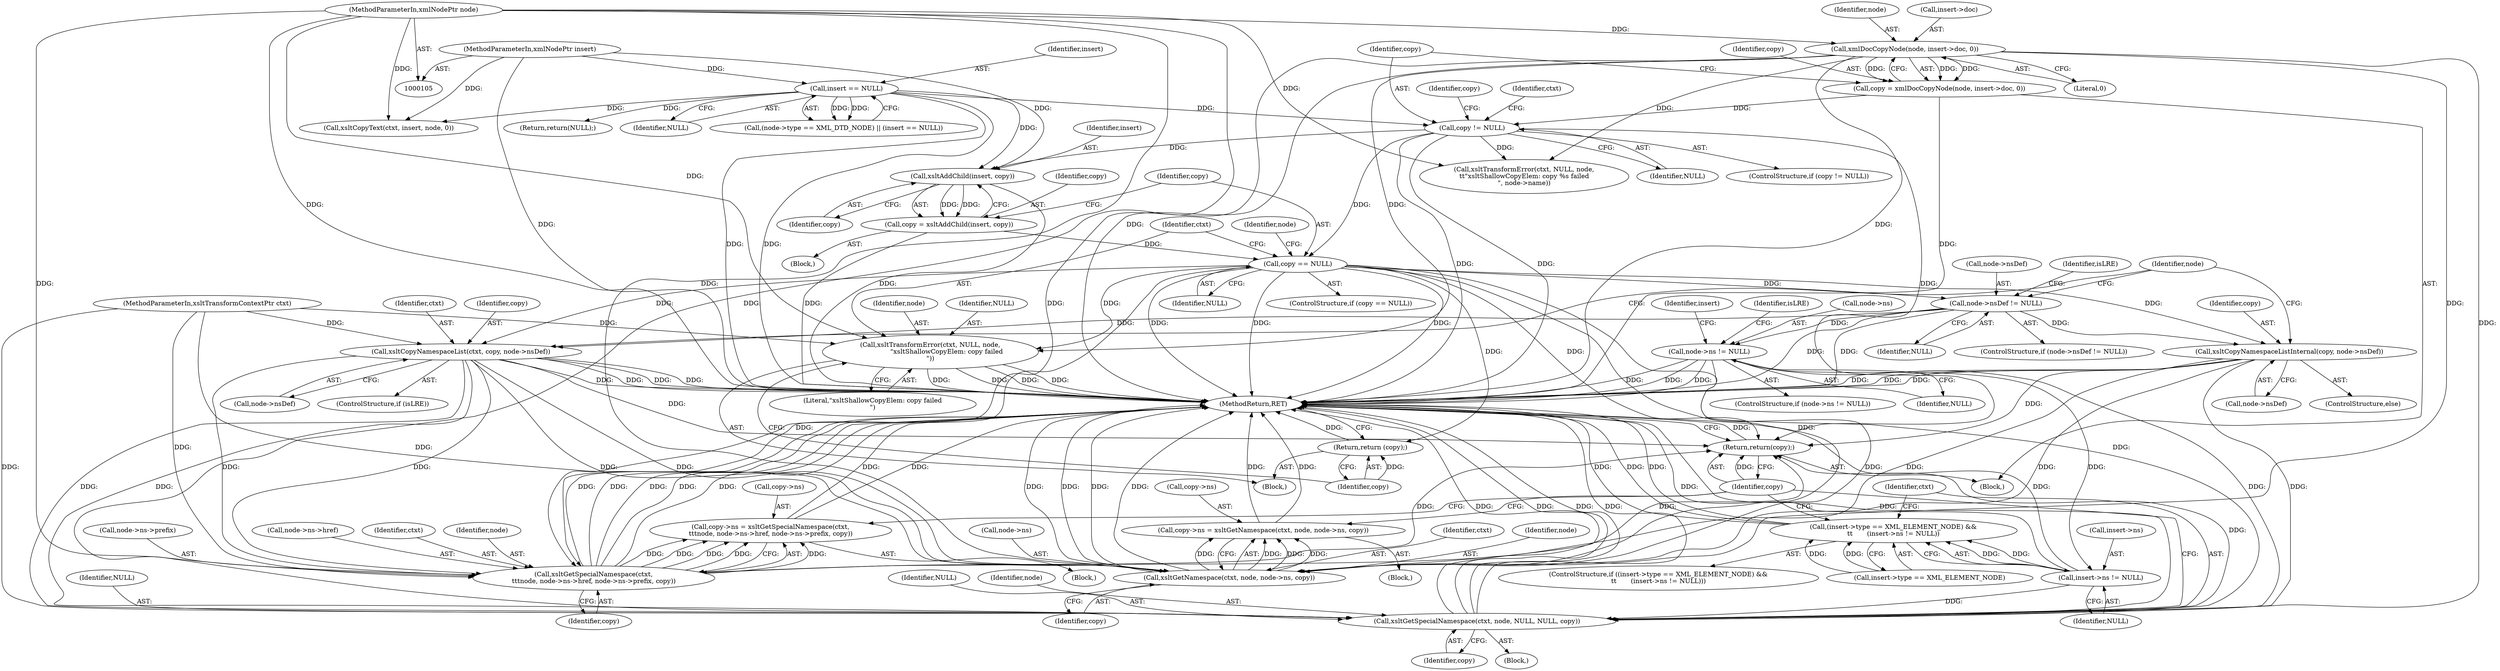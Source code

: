 digraph "0_Chrome_96dbafe288dbe2f0cc45fa3c39daf6d0c37acbab_43@API" {
"1000168" [label="(Call,copy == NULL)"];
"1000162" [label="(Call,copy = xsltAddChild(insert, copy))"];
"1000164" [label="(Call,xsltAddChild(insert, copy))"];
"1000119" [label="(Call,insert == NULL)"];
"1000108" [label="(MethodParameterIn,xmlNodePtr insert)"];
"1000151" [label="(Call,copy != NULL)"];
"1000142" [label="(Call,copy = xmlDocCopyNode(node, insert->doc, 0))"];
"1000144" [label="(Call,xmlDocCopyNode(node, insert->doc, 0))"];
"1000107" [label="(MethodParameterIn,xmlNodePtr node)"];
"1000172" [label="(Call,xsltTransformError(ctxt, NULL, node,\n                \"xsltShallowCopyElem: copy failed\n\"))"];
"1000177" [label="(Return,return (copy);)"];
"1000187" [label="(Call,node->nsDef != NULL)"];
"1000195" [label="(Call,xsltCopyNamespaceList(ctxt, copy, node->nsDef))"];
"1000221" [label="(Call,xsltGetNamespace(ctxt, node, node->ns, copy))"];
"1000217" [label="(Call,copy->ns = xsltGetNamespace(ctxt, node, node->ns, copy))"];
"1000278" [label="(Return,return(copy);)"];
"1000234" [label="(Call,xsltGetSpecialNamespace(ctxt,\n\t\t\tnode, node->ns->href, node->ns->prefix, copy))"];
"1000230" [label="(Call,copy->ns = xsltGetSpecialNamespace(ctxt,\n\t\t\tnode, node->ns->href, node->ns->prefix, copy))"];
"1000262" [label="(Call,xsltGetSpecialNamespace(ctxt, node, NULL, NULL, copy))"];
"1000202" [label="(Call,xsltCopyNamespaceListInternal(copy, node->nsDef))"];
"1000208" [label="(Call,node->ns != NULL)"];
"1000256" [label="(Call,insert->ns != NULL)"];
"1000250" [label="(Call,(insert->type == XML_ELEMENT_NODE) &&\n\t\t       (insert->ns != NULL))"];
"1000175" [label="(Identifier,node)"];
"1000249" [label="(ControlStructure,if ((insert->type == XML_ELEMENT_NODE) &&\n\t\t       (insert->ns != NULL)))"];
"1000195" [label="(Call,xsltCopyNamespaceList(ctxt, copy, node->nsDef))"];
"1000142" [label="(Call,copy = xmlDocCopyNode(node, insert->doc, 0))"];
"1000153" [label="(Identifier,NULL)"];
"1000235" [label="(Identifier,ctxt)"];
"1000251" [label="(Call,insert->type == XML_ELEMENT_NODE)"];
"1000267" [label="(Identifier,copy)"];
"1000266" [label="(Identifier,NULL)"];
"1000177" [label="(Return,return (copy);)"];
"1000150" [label="(ControlStructure,if (copy != NULL))"];
"1000216" [label="(Block,)"];
"1000257" [label="(Call,insert->ns)"];
"1000169" [label="(Identifier,copy)"];
"1000106" [label="(MethodParameterIn,xsltTransformContextPtr ctxt)"];
"1000280" [label="(MethodReturn,RET)"];
"1000198" [label="(Call,node->nsDef)"];
"1000145" [label="(Identifier,node)"];
"1000193" [label="(ControlStructure,if (isLRE))"];
"1000212" [label="(Identifier,NULL)"];
"1000236" [label="(Identifier,node)"];
"1000217" [label="(Call,copy->ns = xsltGetNamespace(ctxt, node, node->ns, copy))"];
"1000166" [label="(Identifier,copy)"];
"1000121" [label="(Identifier,NULL)"];
"1000182" [label="(Identifier,node)"];
"1000194" [label="(Identifier,isLRE)"];
"1000210" [label="(Identifier,node)"];
"1000162" [label="(Call,copy = xsltAddChild(insert, copy))"];
"1000108" [label="(MethodParameterIn,xmlNodePtr insert)"];
"1000242" [label="(Call,node->ns->prefix)"];
"1000163" [label="(Identifier,copy)"];
"1000265" [label="(Identifier,NULL)"];
"1000261" [label="(Block,)"];
"1000203" [label="(Identifier,copy)"];
"1000176" [label="(Literal,\"xsltShallowCopyElem: copy failed\n\")"];
"1000209" [label="(Call,node->ns)"];
"1000222" [label="(Identifier,ctxt)"];
"1000260" [label="(Identifier,NULL)"];
"1000229" [label="(Block,)"];
"1000152" [label="(Identifier,copy)"];
"1000207" [label="(ControlStructure,if (node->ns != NULL))"];
"1000263" [label="(Identifier,ctxt)"];
"1000137" [label="(Call,xsltCopyText(ctxt, insert, node, 0))"];
"1000204" [label="(Call,node->nsDef)"];
"1000234" [label="(Call,xsltGetSpecialNamespace(ctxt,\n\t\t\tnode, node->ns->href, node->ns->prefix, copy))"];
"1000191" [label="(Identifier,NULL)"];
"1000171" [label="(Block,)"];
"1000256" [label="(Call,insert->ns != NULL)"];
"1000188" [label="(Call,node->nsDef)"];
"1000279" [label="(Identifier,copy)"];
"1000143" [label="(Identifier,copy)"];
"1000250" [label="(Call,(insert->type == XML_ELEMENT_NODE) &&\n\t\t       (insert->ns != NULL))"];
"1000262" [label="(Call,xsltGetSpecialNamespace(ctxt, node, NULL, NULL, copy))"];
"1000154" [label="(Block,)"];
"1000119" [label="(Call,insert == NULL)"];
"1000237" [label="(Call,node->ns->href)"];
"1000110" [label="(Block,)"];
"1000173" [label="(Identifier,ctxt)"];
"1000170" [label="(Identifier,NULL)"];
"1000253" [label="(Identifier,insert)"];
"1000270" [label="(Call,xsltTransformError(ctxt, NULL, node,\n\t\t\"xsltShallowCopyElem: copy %s failed\n\", node->name))"];
"1000223" [label="(Identifier,node)"];
"1000151" [label="(Call,copy != NULL)"];
"1000113" [label="(Call,(node->type == XML_DTD_NODE) || (insert == NULL))"];
"1000164" [label="(Call,xsltAddChild(insert, copy))"];
"1000165" [label="(Identifier,insert)"];
"1000107" [label="(MethodParameterIn,xmlNodePtr node)"];
"1000202" [label="(Call,xsltCopyNamespaceListInternal(copy, node->nsDef))"];
"1000197" [label="(Identifier,copy)"];
"1000149" [label="(Literal,0)"];
"1000122" [label="(Return,return(NULL);)"];
"1000187" [label="(Call,node->nsDef != NULL)"];
"1000196" [label="(Identifier,ctxt)"];
"1000231" [label="(Call,copy->ns)"];
"1000167" [label="(ControlStructure,if (copy == NULL))"];
"1000146" [label="(Call,insert->doc)"];
"1000144" [label="(Call,xmlDocCopyNode(node, insert->doc, 0))"];
"1000157" [label="(Identifier,copy)"];
"1000168" [label="(Call,copy == NULL)"];
"1000227" [label="(Identifier,copy)"];
"1000186" [label="(ControlStructure,if (node->nsDef != NULL))"];
"1000174" [label="(Identifier,NULL)"];
"1000221" [label="(Call,xsltGetNamespace(ctxt, node, node->ns, copy))"];
"1000230" [label="(Call,copy->ns = xsltGetSpecialNamespace(ctxt,\n\t\t\tnode, node->ns->href, node->ns->prefix, copy))"];
"1000271" [label="(Identifier,ctxt)"];
"1000178" [label="(Identifier,copy)"];
"1000201" [label="(ControlStructure,else)"];
"1000120" [label="(Identifier,insert)"];
"1000247" [label="(Identifier,copy)"];
"1000224" [label="(Call,node->ns)"];
"1000264" [label="(Identifier,node)"];
"1000278" [label="(Return,return(copy);)"];
"1000208" [label="(Call,node->ns != NULL)"];
"1000218" [label="(Call,copy->ns)"];
"1000172" [label="(Call,xsltTransformError(ctxt, NULL, node,\n                \"xsltShallowCopyElem: copy failed\n\"))"];
"1000215" [label="(Identifier,isLRE)"];
"1000168" -> "1000167"  [label="AST: "];
"1000168" -> "1000170"  [label="CFG: "];
"1000169" -> "1000168"  [label="AST: "];
"1000170" -> "1000168"  [label="AST: "];
"1000173" -> "1000168"  [label="CFG: "];
"1000182" -> "1000168"  [label="CFG: "];
"1000168" -> "1000280"  [label="DDG: "];
"1000168" -> "1000280"  [label="DDG: "];
"1000168" -> "1000280"  [label="DDG: "];
"1000162" -> "1000168"  [label="DDG: "];
"1000151" -> "1000168"  [label="DDG: "];
"1000168" -> "1000172"  [label="DDG: "];
"1000168" -> "1000177"  [label="DDG: "];
"1000168" -> "1000187"  [label="DDG: "];
"1000168" -> "1000195"  [label="DDG: "];
"1000168" -> "1000202"  [label="DDG: "];
"1000168" -> "1000221"  [label="DDG: "];
"1000168" -> "1000234"  [label="DDG: "];
"1000168" -> "1000262"  [label="DDG: "];
"1000168" -> "1000278"  [label="DDG: "];
"1000162" -> "1000154"  [label="AST: "];
"1000162" -> "1000164"  [label="CFG: "];
"1000163" -> "1000162"  [label="AST: "];
"1000164" -> "1000162"  [label="AST: "];
"1000169" -> "1000162"  [label="CFG: "];
"1000162" -> "1000280"  [label="DDG: "];
"1000164" -> "1000162"  [label="DDG: "];
"1000164" -> "1000162"  [label="DDG: "];
"1000164" -> "1000166"  [label="CFG: "];
"1000165" -> "1000164"  [label="AST: "];
"1000166" -> "1000164"  [label="AST: "];
"1000164" -> "1000280"  [label="DDG: "];
"1000119" -> "1000164"  [label="DDG: "];
"1000108" -> "1000164"  [label="DDG: "];
"1000151" -> "1000164"  [label="DDG: "];
"1000119" -> "1000113"  [label="AST: "];
"1000119" -> "1000121"  [label="CFG: "];
"1000120" -> "1000119"  [label="AST: "];
"1000121" -> "1000119"  [label="AST: "];
"1000113" -> "1000119"  [label="CFG: "];
"1000119" -> "1000280"  [label="DDG: "];
"1000119" -> "1000280"  [label="DDG: "];
"1000119" -> "1000113"  [label="DDG: "];
"1000119" -> "1000113"  [label="DDG: "];
"1000108" -> "1000119"  [label="DDG: "];
"1000119" -> "1000122"  [label="DDG: "];
"1000119" -> "1000137"  [label="DDG: "];
"1000119" -> "1000151"  [label="DDG: "];
"1000108" -> "1000105"  [label="AST: "];
"1000108" -> "1000280"  [label="DDG: "];
"1000108" -> "1000137"  [label="DDG: "];
"1000151" -> "1000150"  [label="AST: "];
"1000151" -> "1000153"  [label="CFG: "];
"1000152" -> "1000151"  [label="AST: "];
"1000153" -> "1000151"  [label="AST: "];
"1000157" -> "1000151"  [label="CFG: "];
"1000271" -> "1000151"  [label="CFG: "];
"1000151" -> "1000280"  [label="DDG: "];
"1000151" -> "1000280"  [label="DDG: "];
"1000142" -> "1000151"  [label="DDG: "];
"1000151" -> "1000270"  [label="DDG: "];
"1000151" -> "1000278"  [label="DDG: "];
"1000142" -> "1000110"  [label="AST: "];
"1000142" -> "1000144"  [label="CFG: "];
"1000143" -> "1000142"  [label="AST: "];
"1000144" -> "1000142"  [label="AST: "];
"1000152" -> "1000142"  [label="CFG: "];
"1000142" -> "1000280"  [label="DDG: "];
"1000144" -> "1000142"  [label="DDG: "];
"1000144" -> "1000142"  [label="DDG: "];
"1000144" -> "1000142"  [label="DDG: "];
"1000144" -> "1000149"  [label="CFG: "];
"1000145" -> "1000144"  [label="AST: "];
"1000146" -> "1000144"  [label="AST: "];
"1000149" -> "1000144"  [label="AST: "];
"1000144" -> "1000280"  [label="DDG: "];
"1000144" -> "1000280"  [label="DDG: "];
"1000107" -> "1000144"  [label="DDG: "];
"1000144" -> "1000172"  [label="DDG: "];
"1000144" -> "1000221"  [label="DDG: "];
"1000144" -> "1000234"  [label="DDG: "];
"1000144" -> "1000262"  [label="DDG: "];
"1000144" -> "1000270"  [label="DDG: "];
"1000107" -> "1000105"  [label="AST: "];
"1000107" -> "1000280"  [label="DDG: "];
"1000107" -> "1000137"  [label="DDG: "];
"1000107" -> "1000172"  [label="DDG: "];
"1000107" -> "1000221"  [label="DDG: "];
"1000107" -> "1000234"  [label="DDG: "];
"1000107" -> "1000262"  [label="DDG: "];
"1000107" -> "1000270"  [label="DDG: "];
"1000172" -> "1000171"  [label="AST: "];
"1000172" -> "1000176"  [label="CFG: "];
"1000173" -> "1000172"  [label="AST: "];
"1000174" -> "1000172"  [label="AST: "];
"1000175" -> "1000172"  [label="AST: "];
"1000176" -> "1000172"  [label="AST: "];
"1000178" -> "1000172"  [label="CFG: "];
"1000172" -> "1000280"  [label="DDG: "];
"1000172" -> "1000280"  [label="DDG: "];
"1000172" -> "1000280"  [label="DDG: "];
"1000172" -> "1000280"  [label="DDG: "];
"1000106" -> "1000172"  [label="DDG: "];
"1000177" -> "1000171"  [label="AST: "];
"1000177" -> "1000178"  [label="CFG: "];
"1000178" -> "1000177"  [label="AST: "];
"1000280" -> "1000177"  [label="CFG: "];
"1000177" -> "1000280"  [label="DDG: "];
"1000178" -> "1000177"  [label="DDG: "];
"1000187" -> "1000186"  [label="AST: "];
"1000187" -> "1000191"  [label="CFG: "];
"1000188" -> "1000187"  [label="AST: "];
"1000191" -> "1000187"  [label="AST: "];
"1000194" -> "1000187"  [label="CFG: "];
"1000210" -> "1000187"  [label="CFG: "];
"1000187" -> "1000280"  [label="DDG: "];
"1000187" -> "1000280"  [label="DDG: "];
"1000187" -> "1000195"  [label="DDG: "];
"1000187" -> "1000202"  [label="DDG: "];
"1000187" -> "1000208"  [label="DDG: "];
"1000195" -> "1000193"  [label="AST: "];
"1000195" -> "1000198"  [label="CFG: "];
"1000196" -> "1000195"  [label="AST: "];
"1000197" -> "1000195"  [label="AST: "];
"1000198" -> "1000195"  [label="AST: "];
"1000210" -> "1000195"  [label="CFG: "];
"1000195" -> "1000280"  [label="DDG: "];
"1000195" -> "1000280"  [label="DDG: "];
"1000195" -> "1000280"  [label="DDG: "];
"1000195" -> "1000280"  [label="DDG: "];
"1000106" -> "1000195"  [label="DDG: "];
"1000195" -> "1000221"  [label="DDG: "];
"1000195" -> "1000221"  [label="DDG: "];
"1000195" -> "1000234"  [label="DDG: "];
"1000195" -> "1000234"  [label="DDG: "];
"1000195" -> "1000262"  [label="DDG: "];
"1000195" -> "1000262"  [label="DDG: "];
"1000195" -> "1000278"  [label="DDG: "];
"1000221" -> "1000217"  [label="AST: "];
"1000221" -> "1000227"  [label="CFG: "];
"1000222" -> "1000221"  [label="AST: "];
"1000223" -> "1000221"  [label="AST: "];
"1000224" -> "1000221"  [label="AST: "];
"1000227" -> "1000221"  [label="AST: "];
"1000217" -> "1000221"  [label="CFG: "];
"1000221" -> "1000280"  [label="DDG: "];
"1000221" -> "1000280"  [label="DDG: "];
"1000221" -> "1000280"  [label="DDG: "];
"1000221" -> "1000280"  [label="DDG: "];
"1000221" -> "1000217"  [label="DDG: "];
"1000221" -> "1000217"  [label="DDG: "];
"1000221" -> "1000217"  [label="DDG: "];
"1000221" -> "1000217"  [label="DDG: "];
"1000106" -> "1000221"  [label="DDG: "];
"1000208" -> "1000221"  [label="DDG: "];
"1000202" -> "1000221"  [label="DDG: "];
"1000221" -> "1000278"  [label="DDG: "];
"1000217" -> "1000216"  [label="AST: "];
"1000218" -> "1000217"  [label="AST: "];
"1000279" -> "1000217"  [label="CFG: "];
"1000217" -> "1000280"  [label="DDG: "];
"1000217" -> "1000280"  [label="DDG: "];
"1000278" -> "1000110"  [label="AST: "];
"1000278" -> "1000279"  [label="CFG: "];
"1000279" -> "1000278"  [label="AST: "];
"1000280" -> "1000278"  [label="CFG: "];
"1000278" -> "1000280"  [label="DDG: "];
"1000279" -> "1000278"  [label="DDG: "];
"1000262" -> "1000278"  [label="DDG: "];
"1000202" -> "1000278"  [label="DDG: "];
"1000234" -> "1000278"  [label="DDG: "];
"1000234" -> "1000230"  [label="AST: "];
"1000234" -> "1000247"  [label="CFG: "];
"1000235" -> "1000234"  [label="AST: "];
"1000236" -> "1000234"  [label="AST: "];
"1000237" -> "1000234"  [label="AST: "];
"1000242" -> "1000234"  [label="AST: "];
"1000247" -> "1000234"  [label="AST: "];
"1000230" -> "1000234"  [label="CFG: "];
"1000234" -> "1000280"  [label="DDG: "];
"1000234" -> "1000280"  [label="DDG: "];
"1000234" -> "1000280"  [label="DDG: "];
"1000234" -> "1000280"  [label="DDG: "];
"1000234" -> "1000280"  [label="DDG: "];
"1000234" -> "1000230"  [label="DDG: "];
"1000234" -> "1000230"  [label="DDG: "];
"1000234" -> "1000230"  [label="DDG: "];
"1000234" -> "1000230"  [label="DDG: "];
"1000234" -> "1000230"  [label="DDG: "];
"1000106" -> "1000234"  [label="DDG: "];
"1000202" -> "1000234"  [label="DDG: "];
"1000230" -> "1000229"  [label="AST: "];
"1000231" -> "1000230"  [label="AST: "];
"1000279" -> "1000230"  [label="CFG: "];
"1000230" -> "1000280"  [label="DDG: "];
"1000230" -> "1000280"  [label="DDG: "];
"1000262" -> "1000261"  [label="AST: "];
"1000262" -> "1000267"  [label="CFG: "];
"1000263" -> "1000262"  [label="AST: "];
"1000264" -> "1000262"  [label="AST: "];
"1000265" -> "1000262"  [label="AST: "];
"1000266" -> "1000262"  [label="AST: "];
"1000267" -> "1000262"  [label="AST: "];
"1000279" -> "1000262"  [label="CFG: "];
"1000262" -> "1000280"  [label="DDG: "];
"1000262" -> "1000280"  [label="DDG: "];
"1000262" -> "1000280"  [label="DDG: "];
"1000262" -> "1000280"  [label="DDG: "];
"1000262" -> "1000280"  [label="DDG: "];
"1000106" -> "1000262"  [label="DDG: "];
"1000256" -> "1000262"  [label="DDG: "];
"1000208" -> "1000262"  [label="DDG: "];
"1000202" -> "1000262"  [label="DDG: "];
"1000202" -> "1000201"  [label="AST: "];
"1000202" -> "1000204"  [label="CFG: "];
"1000203" -> "1000202"  [label="AST: "];
"1000204" -> "1000202"  [label="AST: "];
"1000210" -> "1000202"  [label="CFG: "];
"1000202" -> "1000280"  [label="DDG: "];
"1000202" -> "1000280"  [label="DDG: "];
"1000202" -> "1000280"  [label="DDG: "];
"1000208" -> "1000207"  [label="AST: "];
"1000208" -> "1000212"  [label="CFG: "];
"1000209" -> "1000208"  [label="AST: "];
"1000212" -> "1000208"  [label="AST: "];
"1000215" -> "1000208"  [label="CFG: "];
"1000253" -> "1000208"  [label="CFG: "];
"1000208" -> "1000280"  [label="DDG: "];
"1000208" -> "1000280"  [label="DDG: "];
"1000208" -> "1000280"  [label="DDG: "];
"1000208" -> "1000256"  [label="DDG: "];
"1000256" -> "1000250"  [label="AST: "];
"1000256" -> "1000260"  [label="CFG: "];
"1000257" -> "1000256"  [label="AST: "];
"1000260" -> "1000256"  [label="AST: "];
"1000250" -> "1000256"  [label="CFG: "];
"1000256" -> "1000280"  [label="DDG: "];
"1000256" -> "1000280"  [label="DDG: "];
"1000256" -> "1000250"  [label="DDG: "];
"1000256" -> "1000250"  [label="DDG: "];
"1000250" -> "1000249"  [label="AST: "];
"1000250" -> "1000251"  [label="CFG: "];
"1000251" -> "1000250"  [label="AST: "];
"1000263" -> "1000250"  [label="CFG: "];
"1000279" -> "1000250"  [label="CFG: "];
"1000250" -> "1000280"  [label="DDG: "];
"1000250" -> "1000280"  [label="DDG: "];
"1000250" -> "1000280"  [label="DDG: "];
"1000251" -> "1000250"  [label="DDG: "];
"1000251" -> "1000250"  [label="DDG: "];
}
